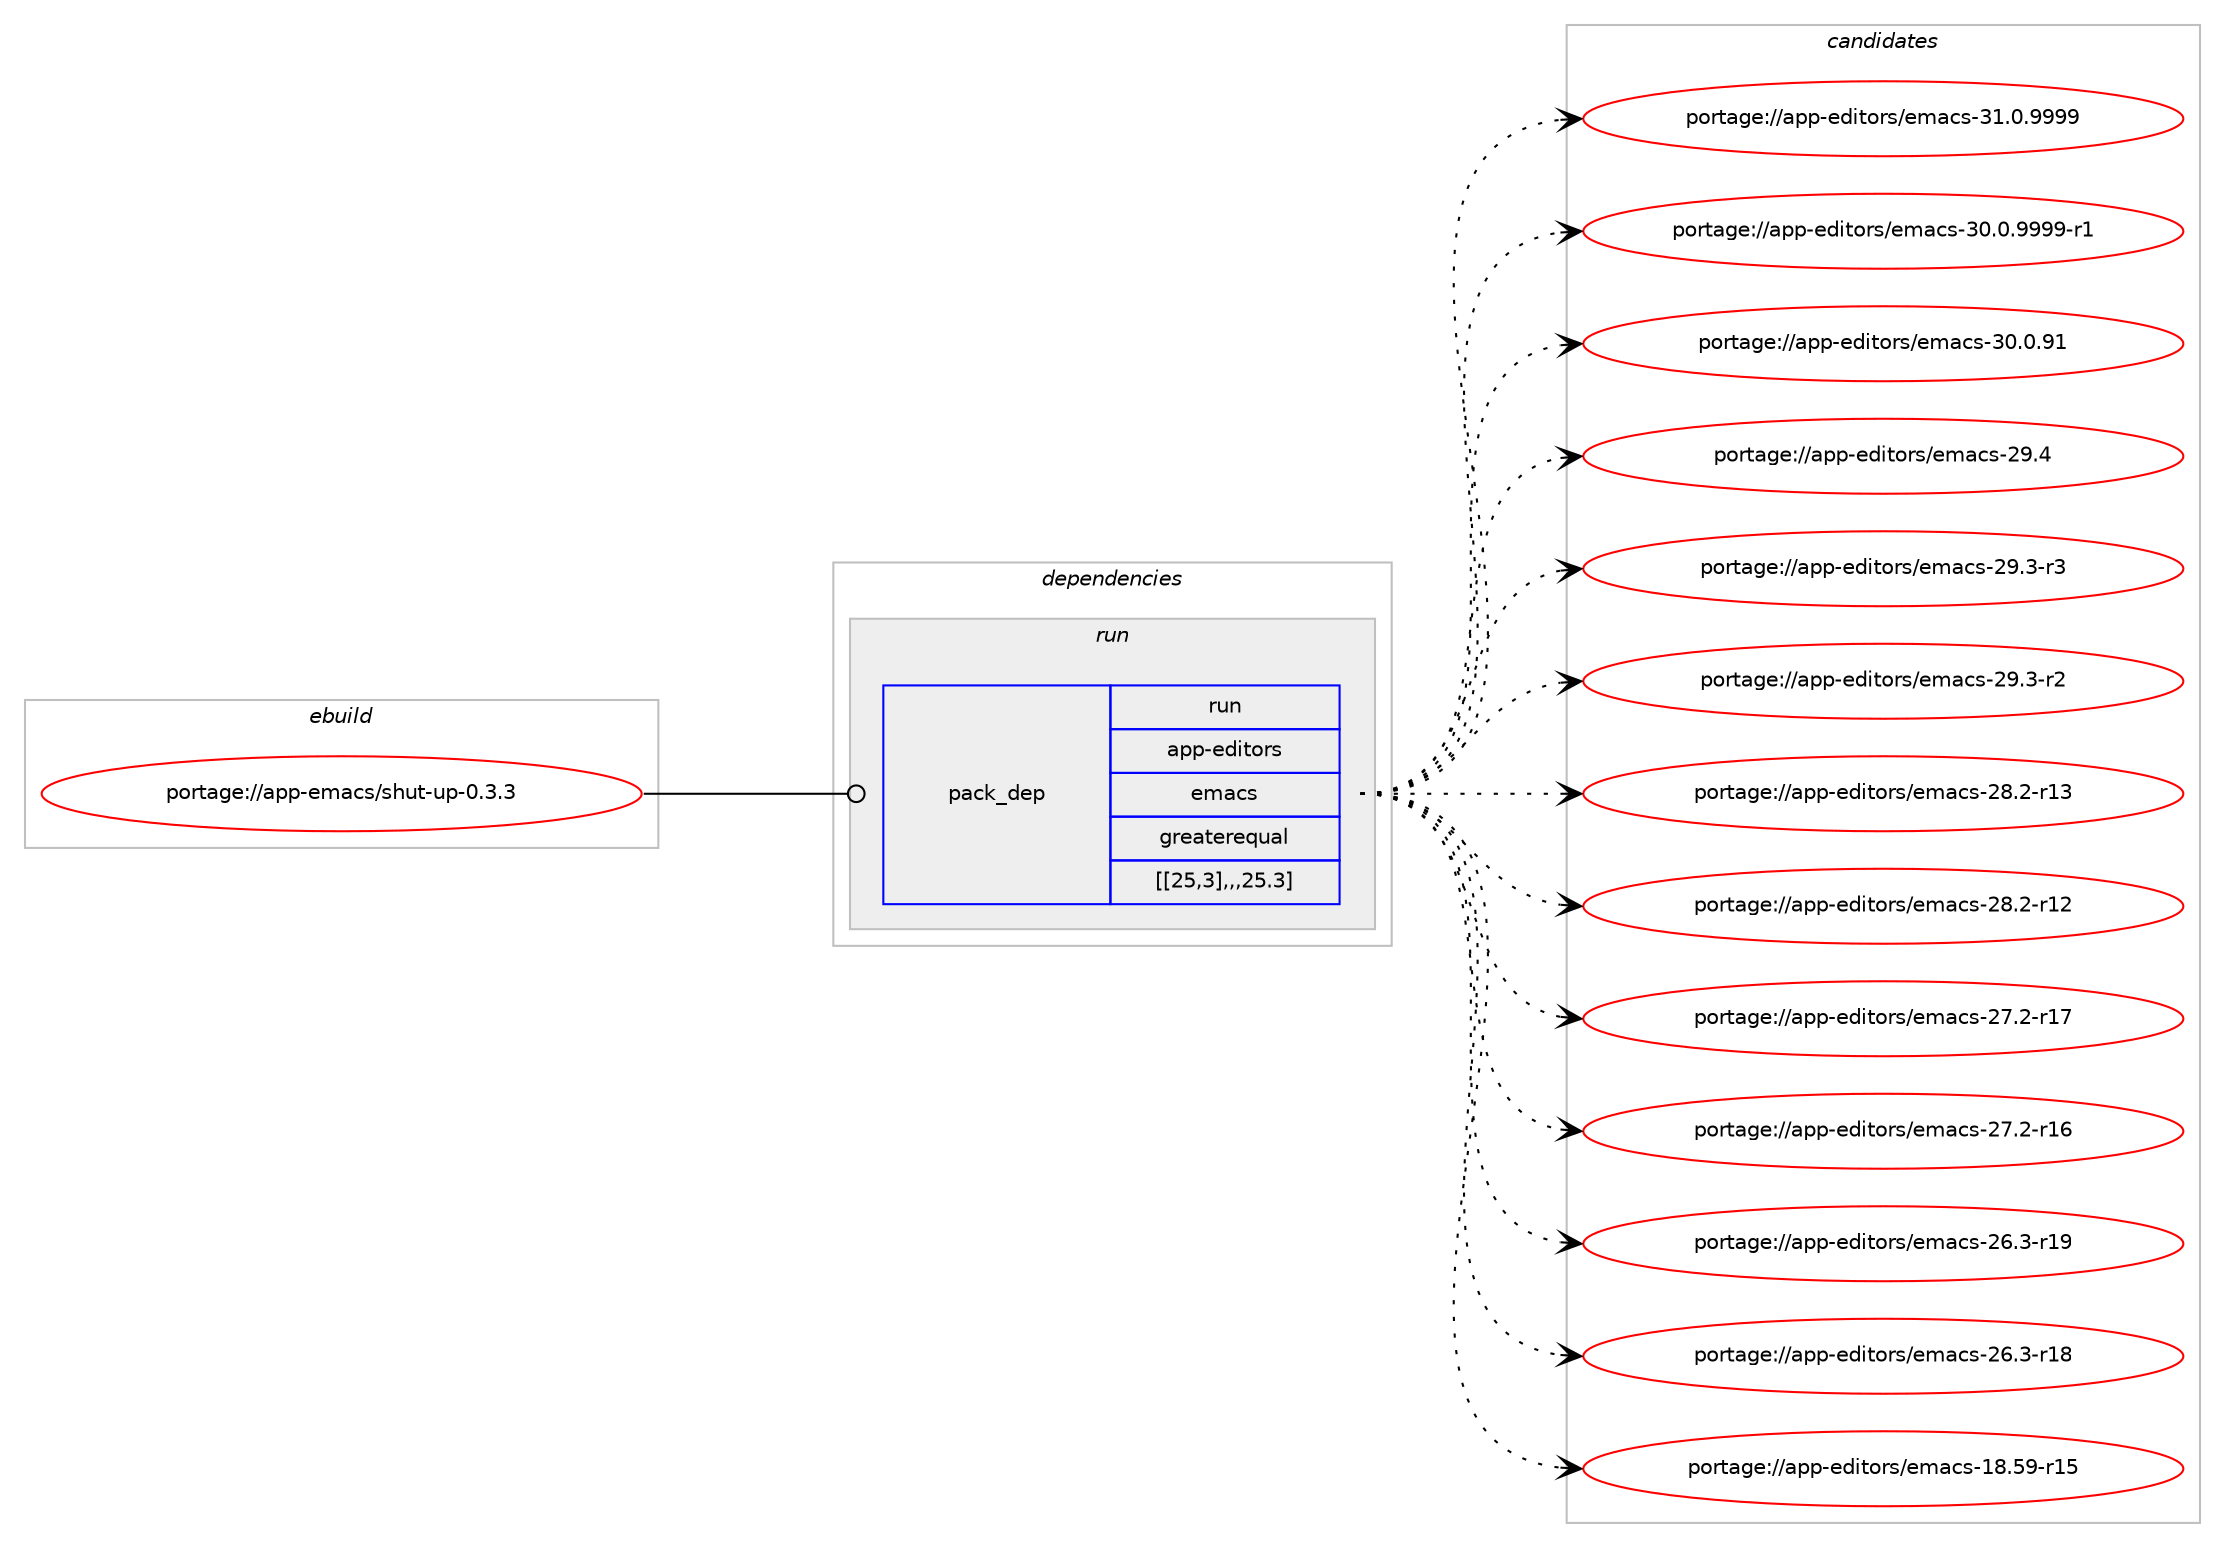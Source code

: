 digraph prolog {

# *************
# Graph options
# *************

newrank=true;
concentrate=true;
compound=true;
graph [rankdir=LR,fontname=Helvetica,fontsize=10,ranksep=1.5];#, ranksep=2.5, nodesep=0.2];
edge  [arrowhead=vee];
node  [fontname=Helvetica,fontsize=10];

# **********
# The ebuild
# **********

subgraph cluster_leftcol {
color=gray;
label=<<i>ebuild</i>>;
id [label="portage://app-emacs/shut-up-0.3.3", color=red, width=4, href="../app-emacs/shut-up-0.3.3.svg"];
}

# ****************
# The dependencies
# ****************

subgraph cluster_midcol {
color=gray;
label=<<i>dependencies</i>>;
subgraph cluster_compile {
fillcolor="#eeeeee";
style=filled;
label=<<i>compile</i>>;
}
subgraph cluster_compileandrun {
fillcolor="#eeeeee";
style=filled;
label=<<i>compile and run</i>>;
}
subgraph cluster_run {
fillcolor="#eeeeee";
style=filled;
label=<<i>run</i>>;
subgraph pack17176 {
dependency23761 [label=<<TABLE BORDER="0" CELLBORDER="1" CELLSPACING="0" CELLPADDING="4" WIDTH="220"><TR><TD ROWSPAN="6" CELLPADDING="30">pack_dep</TD></TR><TR><TD WIDTH="110">run</TD></TR><TR><TD>app-editors</TD></TR><TR><TD>emacs</TD></TR><TR><TD>greaterequal</TD></TR><TR><TD>[[25,3],,,25.3]</TD></TR></TABLE>>, shape=none, color=blue];
}
id:e -> dependency23761:w [weight=20,style="solid",arrowhead="odot"];
}
}

# **************
# The candidates
# **************

subgraph cluster_choices {
rank=same;
color=gray;
label=<<i>candidates</i>>;

subgraph choice17176 {
color=black;
nodesep=1;
choice971121124510110010511611111411547101109979911545514946484657575757 [label="portage://app-editors/emacs-31.0.9999", color=red, width=4,href="../app-editors/emacs-31.0.9999.svg"];
choice9711211245101100105116111114115471011099799115455148464846575757574511449 [label="portage://app-editors/emacs-30.0.9999-r1", color=red, width=4,href="../app-editors/emacs-30.0.9999-r1.svg"];
choice97112112451011001051161111141154710110997991154551484648465749 [label="portage://app-editors/emacs-30.0.91", color=red, width=4,href="../app-editors/emacs-30.0.91.svg"];
choice97112112451011001051161111141154710110997991154550574652 [label="portage://app-editors/emacs-29.4", color=red, width=4,href="../app-editors/emacs-29.4.svg"];
choice971121124510110010511611111411547101109979911545505746514511451 [label="portage://app-editors/emacs-29.3-r3", color=red, width=4,href="../app-editors/emacs-29.3-r3.svg"];
choice971121124510110010511611111411547101109979911545505746514511450 [label="portage://app-editors/emacs-29.3-r2", color=red, width=4,href="../app-editors/emacs-29.3-r2.svg"];
choice97112112451011001051161111141154710110997991154550564650451144951 [label="portage://app-editors/emacs-28.2-r13", color=red, width=4,href="../app-editors/emacs-28.2-r13.svg"];
choice97112112451011001051161111141154710110997991154550564650451144950 [label="portage://app-editors/emacs-28.2-r12", color=red, width=4,href="../app-editors/emacs-28.2-r12.svg"];
choice97112112451011001051161111141154710110997991154550554650451144955 [label="portage://app-editors/emacs-27.2-r17", color=red, width=4,href="../app-editors/emacs-27.2-r17.svg"];
choice97112112451011001051161111141154710110997991154550554650451144954 [label="portage://app-editors/emacs-27.2-r16", color=red, width=4,href="../app-editors/emacs-27.2-r16.svg"];
choice97112112451011001051161111141154710110997991154550544651451144957 [label="portage://app-editors/emacs-26.3-r19", color=red, width=4,href="../app-editors/emacs-26.3-r19.svg"];
choice97112112451011001051161111141154710110997991154550544651451144956 [label="portage://app-editors/emacs-26.3-r18", color=red, width=4,href="../app-editors/emacs-26.3-r18.svg"];
choice9711211245101100105116111114115471011099799115454956465357451144953 [label="portage://app-editors/emacs-18.59-r15", color=red, width=4,href="../app-editors/emacs-18.59-r15.svg"];
dependency23761:e -> choice971121124510110010511611111411547101109979911545514946484657575757:w [style=dotted,weight="100"];
dependency23761:e -> choice9711211245101100105116111114115471011099799115455148464846575757574511449:w [style=dotted,weight="100"];
dependency23761:e -> choice97112112451011001051161111141154710110997991154551484648465749:w [style=dotted,weight="100"];
dependency23761:e -> choice97112112451011001051161111141154710110997991154550574652:w [style=dotted,weight="100"];
dependency23761:e -> choice971121124510110010511611111411547101109979911545505746514511451:w [style=dotted,weight="100"];
dependency23761:e -> choice971121124510110010511611111411547101109979911545505746514511450:w [style=dotted,weight="100"];
dependency23761:e -> choice97112112451011001051161111141154710110997991154550564650451144951:w [style=dotted,weight="100"];
dependency23761:e -> choice97112112451011001051161111141154710110997991154550564650451144950:w [style=dotted,weight="100"];
dependency23761:e -> choice97112112451011001051161111141154710110997991154550554650451144955:w [style=dotted,weight="100"];
dependency23761:e -> choice97112112451011001051161111141154710110997991154550554650451144954:w [style=dotted,weight="100"];
dependency23761:e -> choice97112112451011001051161111141154710110997991154550544651451144957:w [style=dotted,weight="100"];
dependency23761:e -> choice97112112451011001051161111141154710110997991154550544651451144956:w [style=dotted,weight="100"];
dependency23761:e -> choice9711211245101100105116111114115471011099799115454956465357451144953:w [style=dotted,weight="100"];
}
}

}
